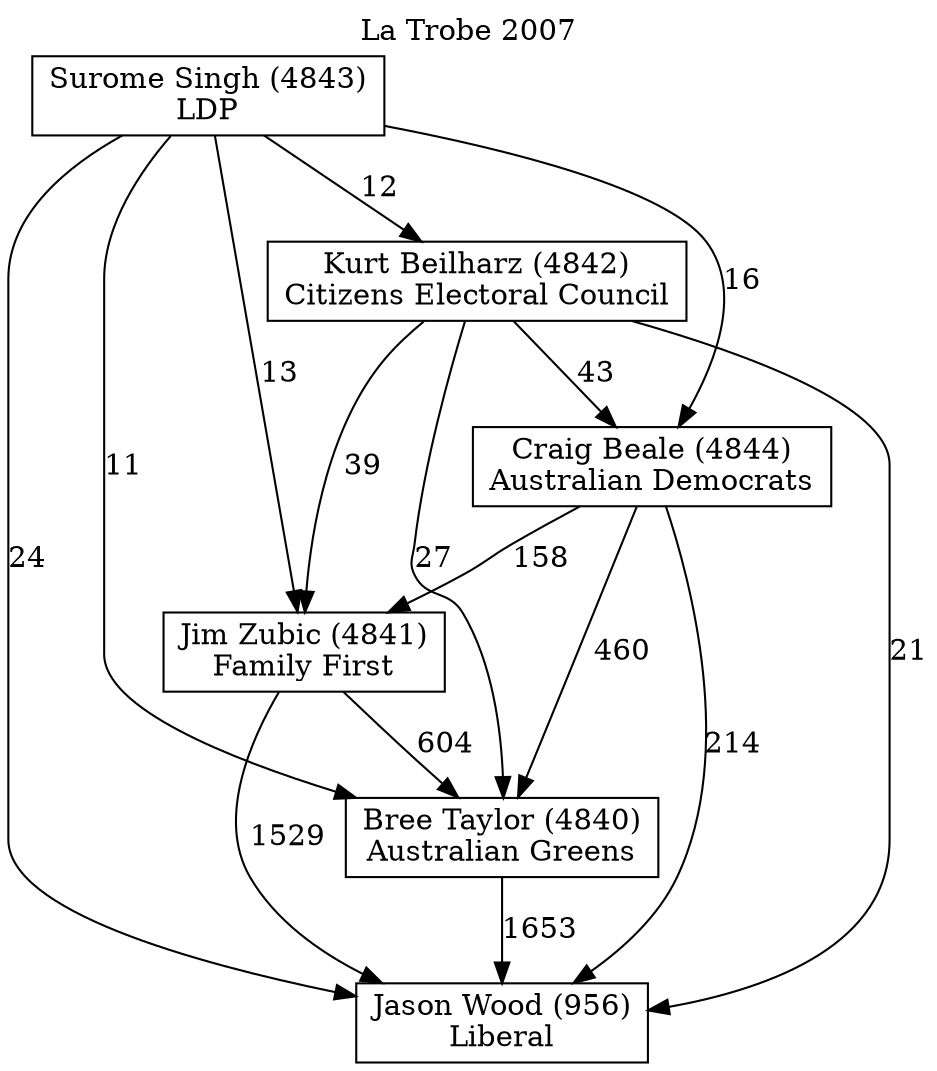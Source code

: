 // House preference flow
digraph "Jason Wood (956)_La Trobe_2007" {
	graph [label="La Trobe 2007" labelloc=t mclimit=2]
	node [shape=box]
	"Jason Wood (956)" [label="Jason Wood (956)
Liberal"]
	"Bree Taylor (4840)" [label="Bree Taylor (4840)
Australian Greens"]
	"Jim Zubic (4841)" [label="Jim Zubic (4841)
Family First"]
	"Craig Beale (4844)" [label="Craig Beale (4844)
Australian Democrats"]
	"Kurt Beilharz (4842)" [label="Kurt Beilharz (4842)
Citizens Electoral Council"]
	"Surome Singh (4843)" [label="Surome Singh (4843)
LDP"]
	"Bree Taylor (4840)" -> "Jason Wood (956)" [label=1653]
	"Jim Zubic (4841)" -> "Bree Taylor (4840)" [label=604]
	"Craig Beale (4844)" -> "Jim Zubic (4841)" [label=158]
	"Kurt Beilharz (4842)" -> "Craig Beale (4844)" [label=43]
	"Surome Singh (4843)" -> "Kurt Beilharz (4842)" [label=12]
	"Jim Zubic (4841)" -> "Jason Wood (956)" [label=1529]
	"Craig Beale (4844)" -> "Jason Wood (956)" [label=214]
	"Kurt Beilharz (4842)" -> "Jason Wood (956)" [label=21]
	"Surome Singh (4843)" -> "Jason Wood (956)" [label=24]
	"Surome Singh (4843)" -> "Craig Beale (4844)" [label=16]
	"Kurt Beilharz (4842)" -> "Jim Zubic (4841)" [label=39]
	"Surome Singh (4843)" -> "Jim Zubic (4841)" [label=13]
	"Craig Beale (4844)" -> "Bree Taylor (4840)" [label=460]
	"Kurt Beilharz (4842)" -> "Bree Taylor (4840)" [label=27]
	"Surome Singh (4843)" -> "Bree Taylor (4840)" [label=11]
}
